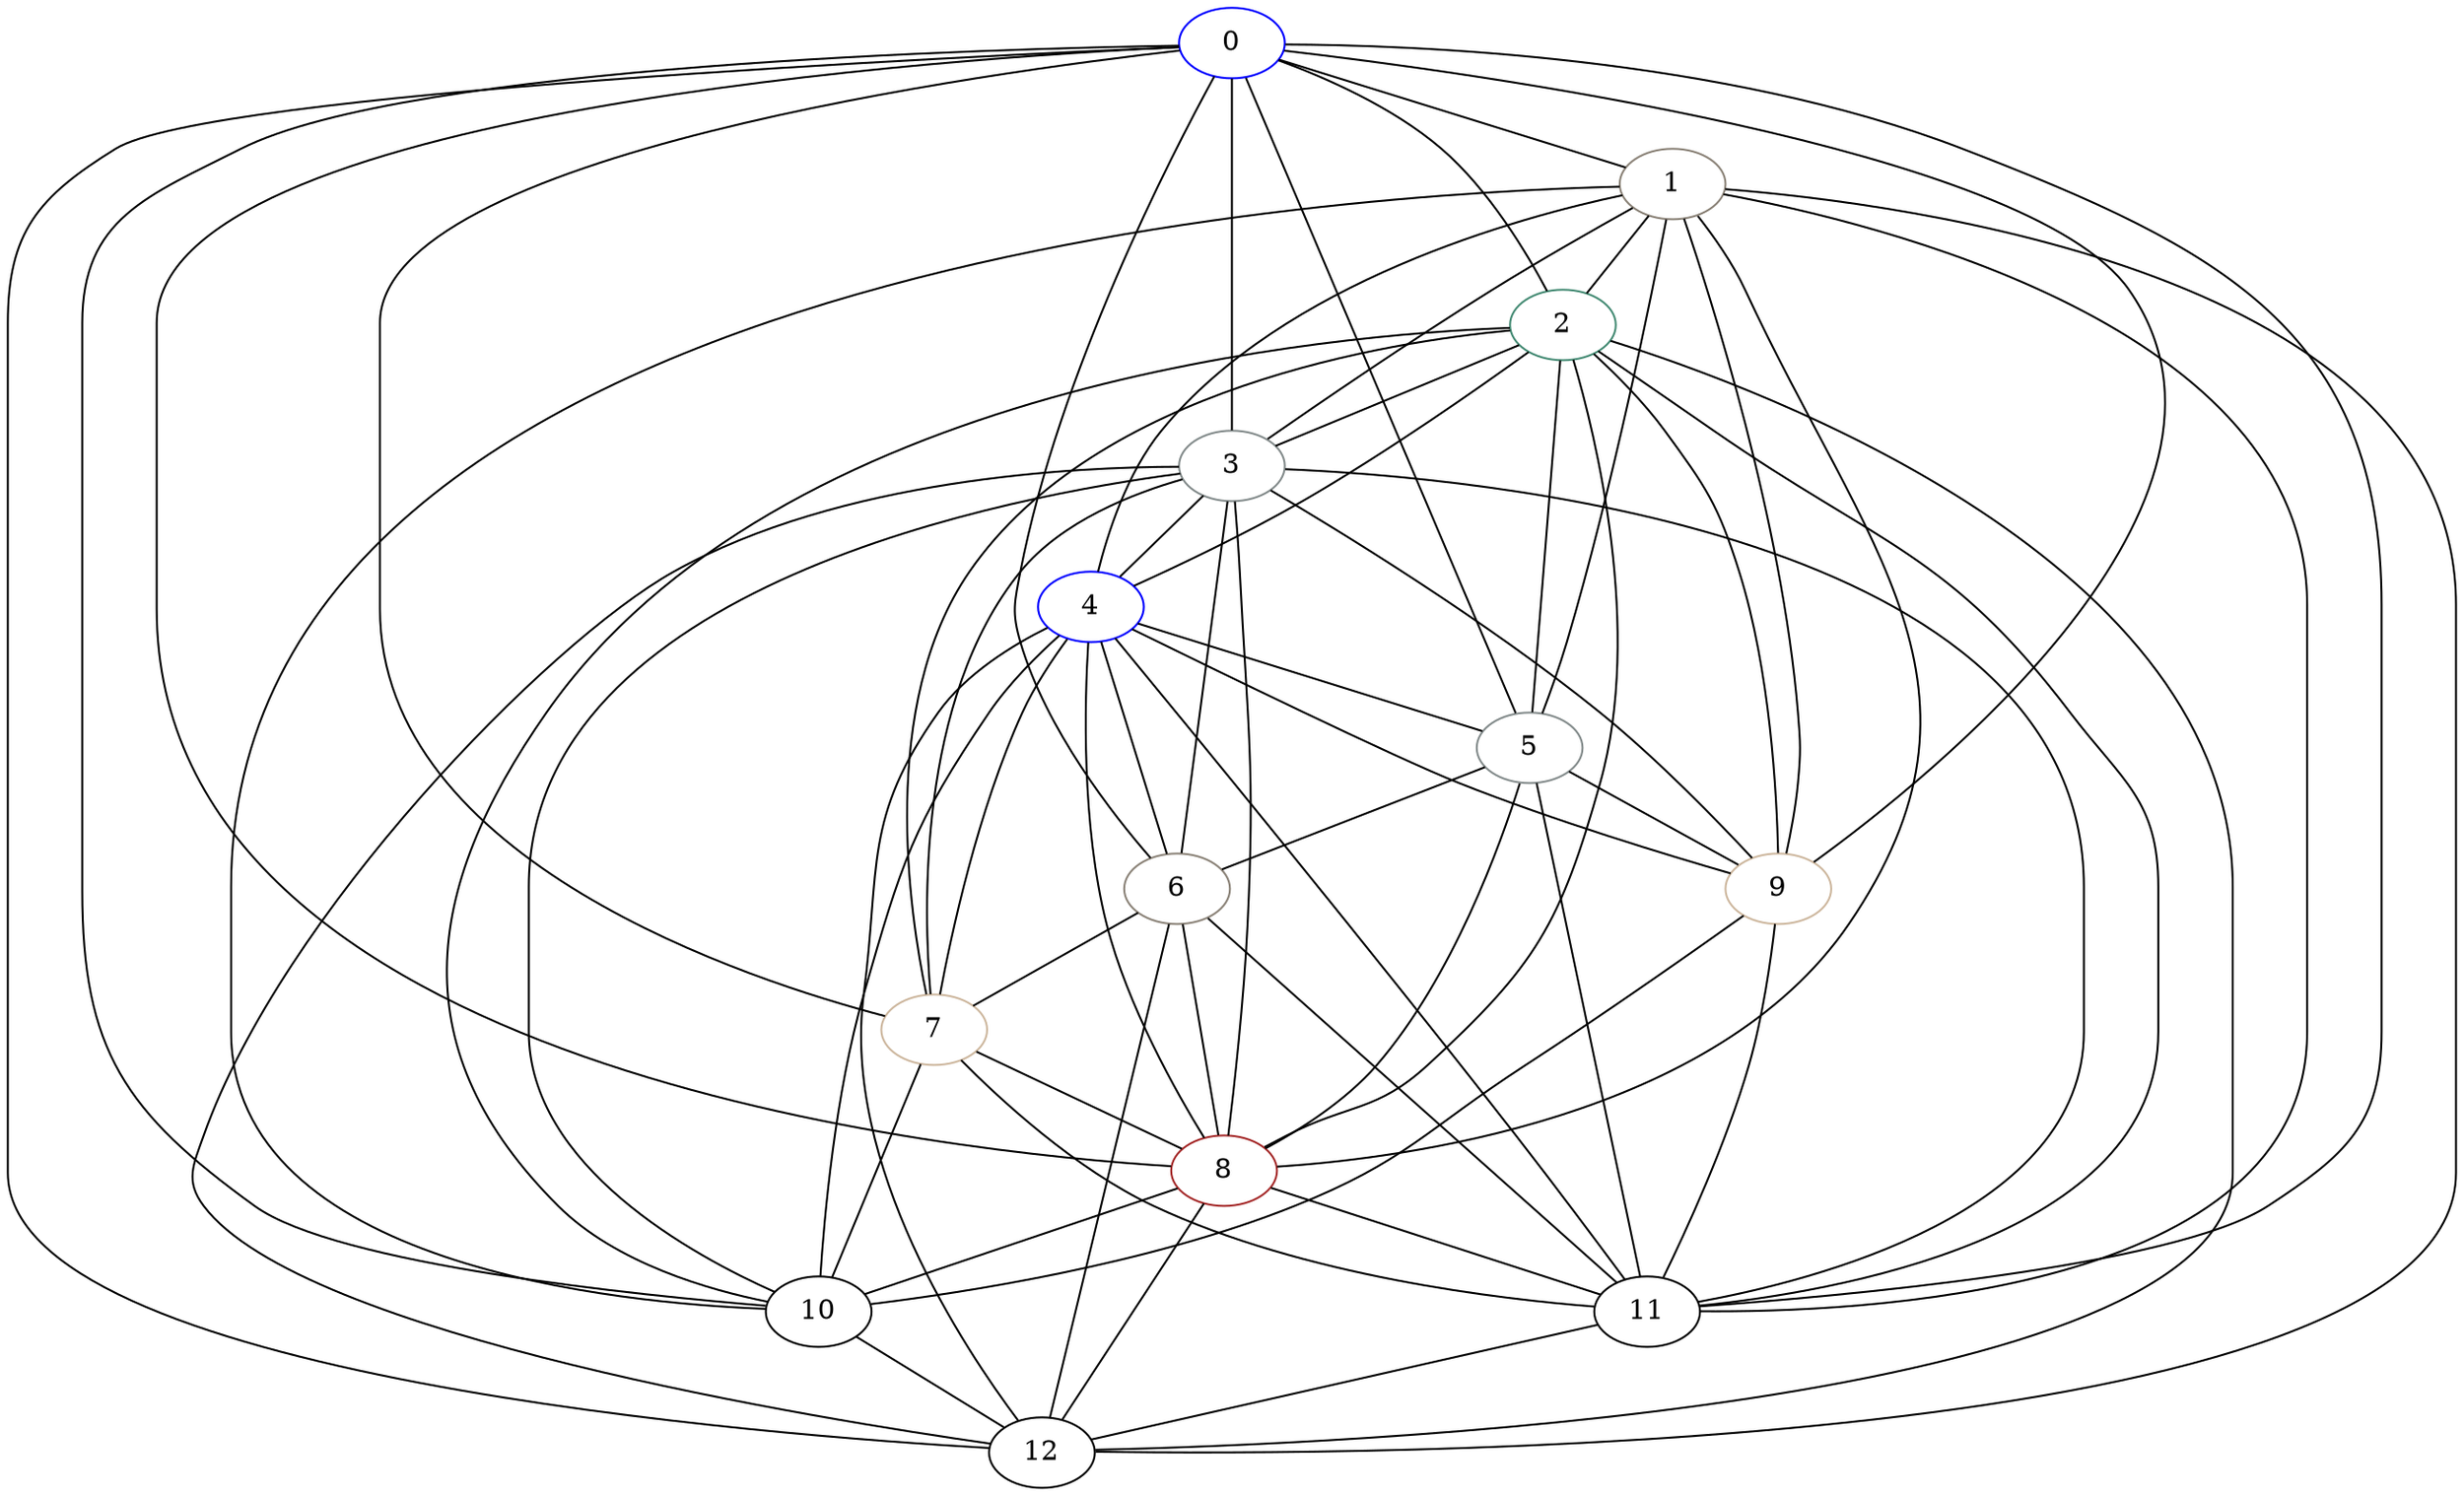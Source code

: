 graph G {
0[color = blue1];
1[color = antiquewhite4];
2[color = aquamarine4];
3[color = azure4];
4[color = blue1];
5[color = azure4];
6[color = antiquewhite4];
7[color = bisque3];
8[color = brown];
9[color = bisque3];
1[color = antiquewhite4];
1[color = antiquewhite4];
1[color = antiquewhite4];
0--1 ;
0--2 ;
0--3 ;
0--5 ;
0--6 ;
0--7 ;
0--8 ;
0--9 ;
0--10 ;
0--11 ;
0--12 ;
1--2 ;
1--3 ;
1--4 ;
1--5 ;
1--8 ;
1--9 ;
1--10 ;
1--11 ;
1--12 ;
2--3 ;
2--4 ;
2--5 ;
2--7 ;
2--8 ;
2--9 ;
2--10 ;
2--11 ;
2--12 ;
3--4 ;
3--6 ;
3--7 ;
3--8 ;
3--9 ;
3--10 ;
3--11 ;
3--12 ;
4--5 ;
4--6 ;
4--7 ;
4--8 ;
4--9 ;
4--10 ;
4--11 ;
4--12 ;
5--6 ;
5--8 ;
5--9 ;
5--11 ;
6--7 ;
6--8 ;
6--11 ;
6--12 ;
7--8 ;
7--10 ;
7--11 ;
8--10 ;
8--11 ;
8--12 ;
9--10 ;
9--11 ;
10--12 ;
11--12 ;
}
